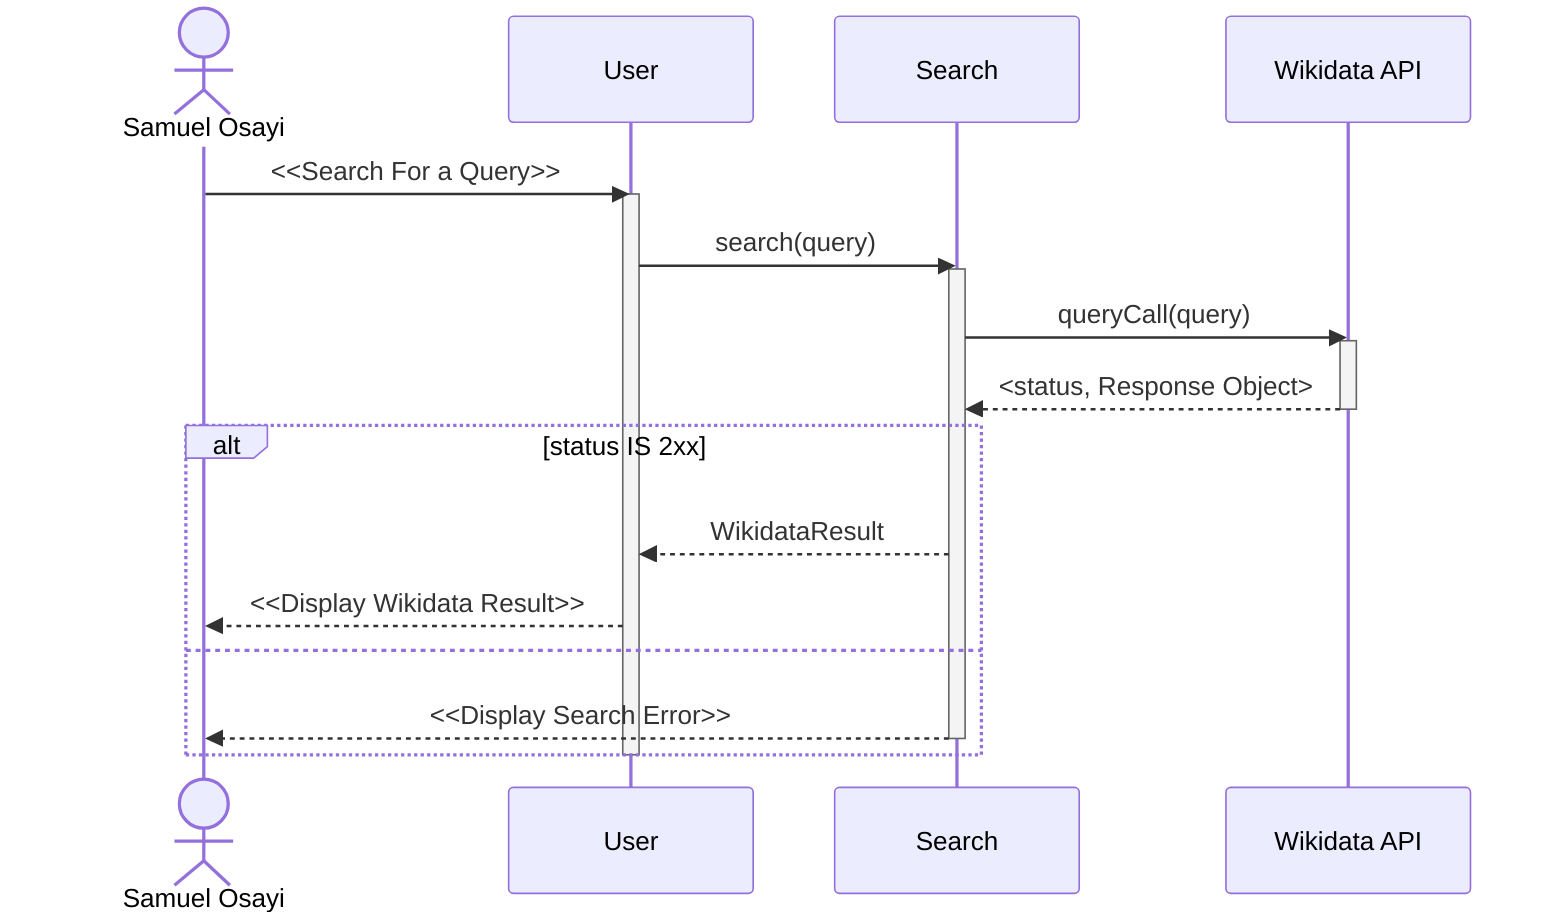 sequenceDiagram
    actor Samuel Osayi
    Samuel Osayi->>User: <<Search For a Query>>
    activate User
    User->>Search: search(query)
    activate Search
    Search->>Wikidata API: queryCall(query)
    activate Wikidata API
    Wikidata API -->> Search: <status, Response Object>
    deactivate Wikidata API    
    alt status IS 2xx
        Search-->>User: WikidataResult 
        User-->>Samuel Osayi: <<Display Wikidata Result>>   
    else
        Search-->>Samuel Osayi: <<Display Search Error>>
        deactivate Search
    end    
    deactivate User